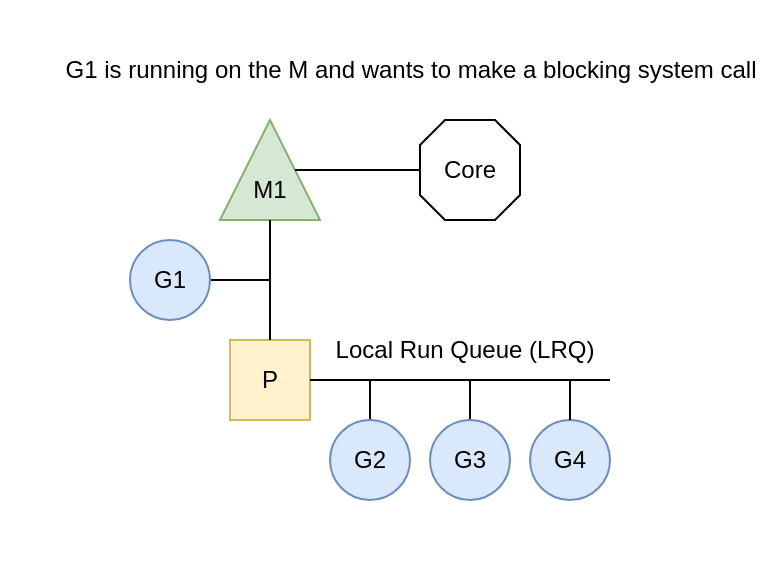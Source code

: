 <mxfile version="24.4.8" type="device">
  <diagram name="Страница — 1" id="M_9aOFABiwCSObLS5C-2">
    <mxGraphModel dx="1242" dy="907" grid="1" gridSize="10" guides="1" tooltips="1" connect="1" arrows="1" fold="1" page="1" pageScale="1" pageWidth="827" pageHeight="1169" math="0" shadow="0">
      <root>
        <mxCell id="0" />
        <mxCell id="1" parent="0" />
        <mxCell id="bYTFRtONIOl5rvXJ5vdI-70" value="" style="rounded=0;whiteSpace=wrap;html=1;strokeColor=none;fillColor=none;" parent="1" vertex="1">
          <mxGeometry x="275" y="70" width="370" height="280" as="geometry" />
        </mxCell>
        <mxCell id="bYTFRtONIOl5rvXJ5vdI-8" value="" style="group" parent="1" vertex="1" connectable="0">
          <mxGeometry x="385" y="130" width="50" height="50" as="geometry" />
        </mxCell>
        <mxCell id="bYTFRtONIOl5rvXJ5vdI-4" value="" style="verticalLabelPosition=bottom;verticalAlign=top;html=1;shape=mxgraph.basic.acute_triangle;dx=0.5;fillColor=#d5e8d4;strokeColor=#82b366;" parent="bYTFRtONIOl5rvXJ5vdI-8" vertex="1">
          <mxGeometry width="50" height="50" as="geometry" />
        </mxCell>
        <mxCell id="bYTFRtONIOl5rvXJ5vdI-7" value="M1" style="text;html=1;align=center;verticalAlign=middle;whiteSpace=wrap;rounded=0;" parent="bYTFRtONIOl5rvXJ5vdI-8" vertex="1">
          <mxGeometry x="5" y="20" width="40" height="30" as="geometry" />
        </mxCell>
        <mxCell id="bYTFRtONIOl5rvXJ5vdI-5" style="edgeStyle=orthogonalEdgeStyle;rounded=0;orthogonalLoop=1;jettySize=auto;html=1;exitX=1;exitY=0.5;exitDx=0;exitDy=0;endArrow=none;endFill=0;" parent="1" source="bYTFRtONIOl5rvXJ5vdI-1" edge="1">
          <mxGeometry relative="1" as="geometry">
            <mxPoint x="410" y="210" as="targetPoint" />
          </mxGeometry>
        </mxCell>
        <mxCell id="bYTFRtONIOl5rvXJ5vdI-1" value="G1" style="ellipse;whiteSpace=wrap;html=1;aspect=fixed;fillColor=#dae8fc;strokeColor=#6c8ebf;" parent="1" vertex="1">
          <mxGeometry x="340" y="190" width="40" height="40" as="geometry" />
        </mxCell>
        <mxCell id="bYTFRtONIOl5rvXJ5vdI-2" value="P" style="whiteSpace=wrap;html=1;aspect=fixed;fillColor=#fff2cc;strokeColor=#d6b656;" parent="1" vertex="1">
          <mxGeometry x="390" y="240" width="40" height="40" as="geometry" />
        </mxCell>
        <mxCell id="bYTFRtONIOl5rvXJ5vdI-6" style="edgeStyle=orthogonalEdgeStyle;rounded=0;orthogonalLoop=1;jettySize=auto;html=1;exitX=0.5;exitY=1;exitDx=0;exitDy=0;exitPerimeter=0;entryX=0.5;entryY=0;entryDx=0;entryDy=0;endArrow=none;endFill=0;" parent="1" source="bYTFRtONIOl5rvXJ5vdI-4" target="bYTFRtONIOl5rvXJ5vdI-2" edge="1">
          <mxGeometry relative="1" as="geometry" />
        </mxCell>
        <mxCell id="bYTFRtONIOl5rvXJ5vdI-9" value="" style="endArrow=none;html=1;rounded=0;exitX=1;exitY=0.5;exitDx=0;exitDy=0;" parent="1" source="bYTFRtONIOl5rvXJ5vdI-2" edge="1">
          <mxGeometry width="50" height="50" relative="1" as="geometry">
            <mxPoint x="560" y="360" as="sourcePoint" />
            <mxPoint x="580" y="260" as="targetPoint" />
          </mxGeometry>
        </mxCell>
        <mxCell id="bYTFRtONIOl5rvXJ5vdI-13" style="edgeStyle=orthogonalEdgeStyle;rounded=0;orthogonalLoop=1;jettySize=auto;html=1;exitX=0.5;exitY=0;exitDx=0;exitDy=0;endArrow=none;endFill=0;" parent="1" source="bYTFRtONIOl5rvXJ5vdI-10" edge="1">
          <mxGeometry relative="1" as="geometry">
            <mxPoint x="460" y="260" as="targetPoint" />
          </mxGeometry>
        </mxCell>
        <mxCell id="bYTFRtONIOl5rvXJ5vdI-10" value="G2" style="ellipse;whiteSpace=wrap;html=1;aspect=fixed;fillColor=#dae8fc;strokeColor=#6c8ebf;" parent="1" vertex="1">
          <mxGeometry x="440" y="280" width="40" height="40" as="geometry" />
        </mxCell>
        <mxCell id="bYTFRtONIOl5rvXJ5vdI-14" style="edgeStyle=orthogonalEdgeStyle;rounded=0;orthogonalLoop=1;jettySize=auto;html=1;exitX=0.5;exitY=0;exitDx=0;exitDy=0;endArrow=none;endFill=0;" parent="1" source="bYTFRtONIOl5rvXJ5vdI-11" edge="1">
          <mxGeometry relative="1" as="geometry">
            <mxPoint x="510" y="260" as="targetPoint" />
          </mxGeometry>
        </mxCell>
        <mxCell id="bYTFRtONIOl5rvXJ5vdI-11" value="G3" style="ellipse;whiteSpace=wrap;html=1;aspect=fixed;fillColor=#dae8fc;strokeColor=#6c8ebf;" parent="1" vertex="1">
          <mxGeometry x="490" y="280" width="40" height="40" as="geometry" />
        </mxCell>
        <mxCell id="bYTFRtONIOl5rvXJ5vdI-12" value="G4" style="ellipse;whiteSpace=wrap;html=1;aspect=fixed;fillColor=#dae8fc;strokeColor=#6c8ebf;" parent="1" vertex="1">
          <mxGeometry x="540" y="280" width="40" height="40" as="geometry" />
        </mxCell>
        <mxCell id="bYTFRtONIOl5rvXJ5vdI-16" value="Local Run Queue (LRQ)" style="text;html=1;align=center;verticalAlign=middle;whiteSpace=wrap;rounded=0;" parent="1" vertex="1">
          <mxGeometry x="435" y="230" width="145" height="30" as="geometry" />
        </mxCell>
        <mxCell id="bYTFRtONIOl5rvXJ5vdI-32" value="" style="verticalLabelPosition=bottom;verticalAlign=top;html=1;shape=mxgraph.basic.polygon;polyCoords=[[0.25,0],[0.75,0],[1,0.25],[1,0.75],[0.75,1],[0.25,1],[0,0.75],[0,0.25]];polyline=0;" parent="1" vertex="1">
          <mxGeometry x="485" y="130" width="50" height="50" as="geometry" />
        </mxCell>
        <mxCell id="bYTFRtONIOl5rvXJ5vdI-35" value="" style="endArrow=none;html=1;rounded=0;exitX=0;exitY=0;exitDx=37.5;exitDy=25;exitPerimeter=0;" parent="1" source="bYTFRtONIOl5rvXJ5vdI-4" target="bYTFRtONIOl5rvXJ5vdI-32" edge="1">
          <mxGeometry width="50" height="50" relative="1" as="geometry">
            <mxPoint x="450" y="170" as="sourcePoint" />
            <mxPoint x="460" y="140" as="targetPoint" />
          </mxGeometry>
        </mxCell>
        <mxCell id="bYTFRtONIOl5rvXJ5vdI-37" value="Core" style="text;html=1;align=center;verticalAlign=middle;whiteSpace=wrap;rounded=0;" parent="1" vertex="1">
          <mxGeometry x="490" y="140" width="40" height="30" as="geometry" />
        </mxCell>
        <mxCell id="bYTFRtONIOl5rvXJ5vdI-69" value="G1 is running on the M and wants to make a blocking system call" style="text;html=1;align=center;verticalAlign=middle;whiteSpace=wrap;rounded=0;" parent="1" vertex="1">
          <mxGeometry x="301" y="90" width="359" height="30" as="geometry" />
        </mxCell>
        <mxCell id="bYTFRtONIOl5rvXJ5vdI-74" style="edgeStyle=orthogonalEdgeStyle;rounded=0;orthogonalLoop=1;jettySize=auto;html=1;entryX=0.862;entryY=1;entryDx=0;entryDy=0;entryPerimeter=0;endArrow=none;endFill=0;" parent="1" source="bYTFRtONIOl5rvXJ5vdI-12" target="bYTFRtONIOl5rvXJ5vdI-16" edge="1">
          <mxGeometry relative="1" as="geometry" />
        </mxCell>
      </root>
    </mxGraphModel>
  </diagram>
</mxfile>
